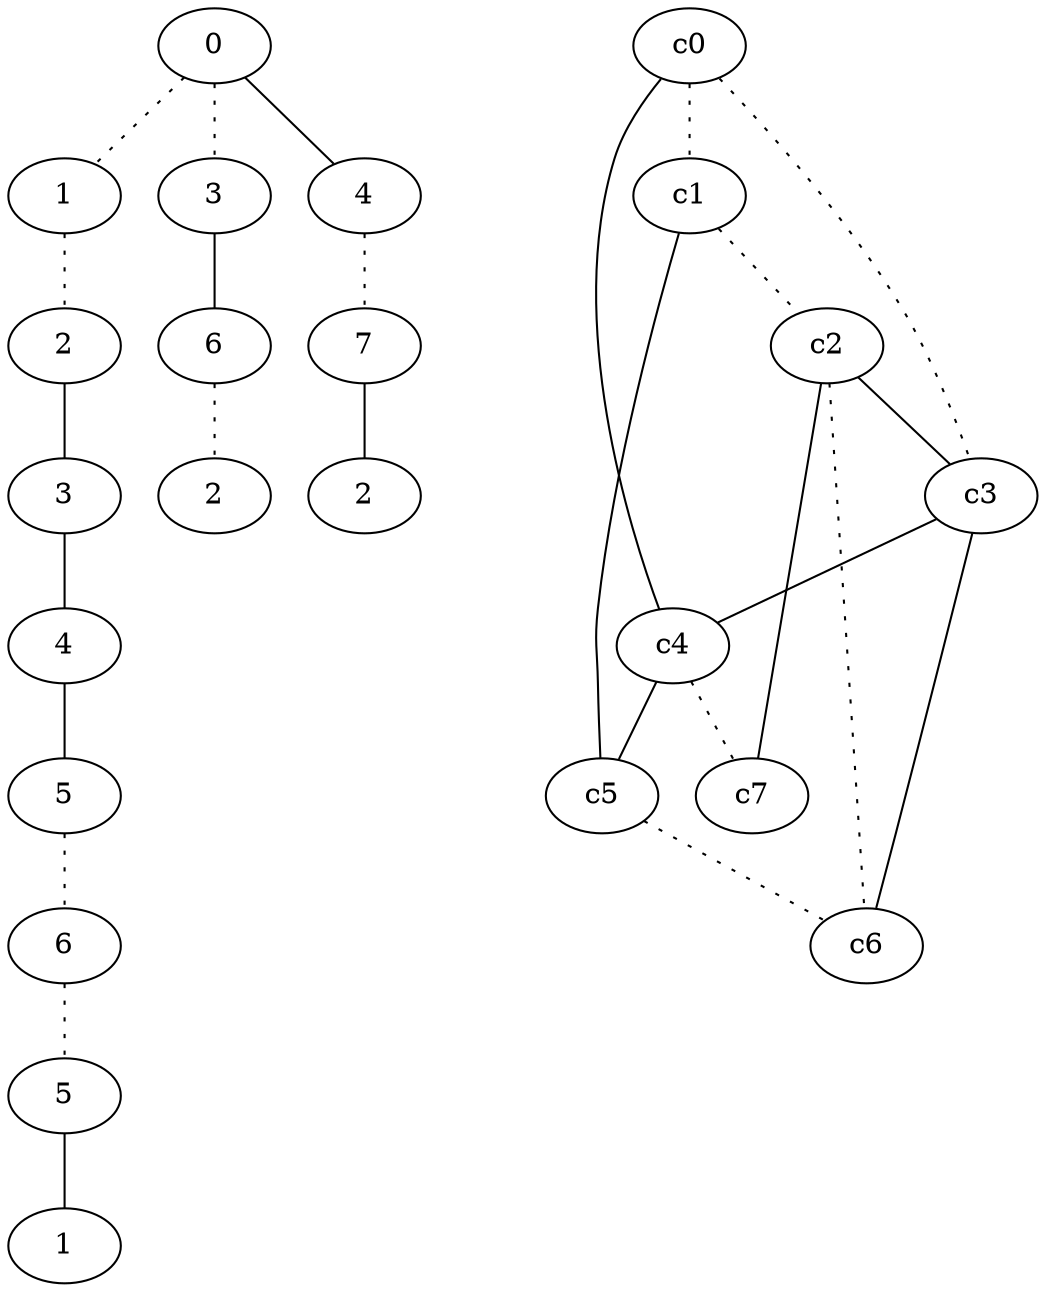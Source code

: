 graph {
a0[label=0];
a1[label=1];
a2[label=2];
a3[label=3];
a4[label=4];
a5[label=5];
a6[label=6];
a7[label=5];
a8[label=1];
a9[label=3];
a10[label=6];
a11[label=2];
a12[label=4];
a13[label=7];
a14[label=2];
a0 -- a1 [style=dotted];
a0 -- a9 [style=dotted];
a0 -- a12;
a1 -- a2 [style=dotted];
a2 -- a3;
a3 -- a4;
a4 -- a5;
a5 -- a6 [style=dotted];
a6 -- a7 [style=dotted];
a7 -- a8;
a9 -- a10;
a10 -- a11 [style=dotted];
a12 -- a13 [style=dotted];
a13 -- a14;
c0 -- c1 [style=dotted];
c0 -- c3 [style=dotted];
c0 -- c4;
c1 -- c2 [style=dotted];
c1 -- c5;
c2 -- c3;
c2 -- c6 [style=dotted];
c2 -- c7;
c3 -- c4;
c3 -- c6;
c4 -- c5;
c4 -- c7 [style=dotted];
c5 -- c6 [style=dotted];
}
